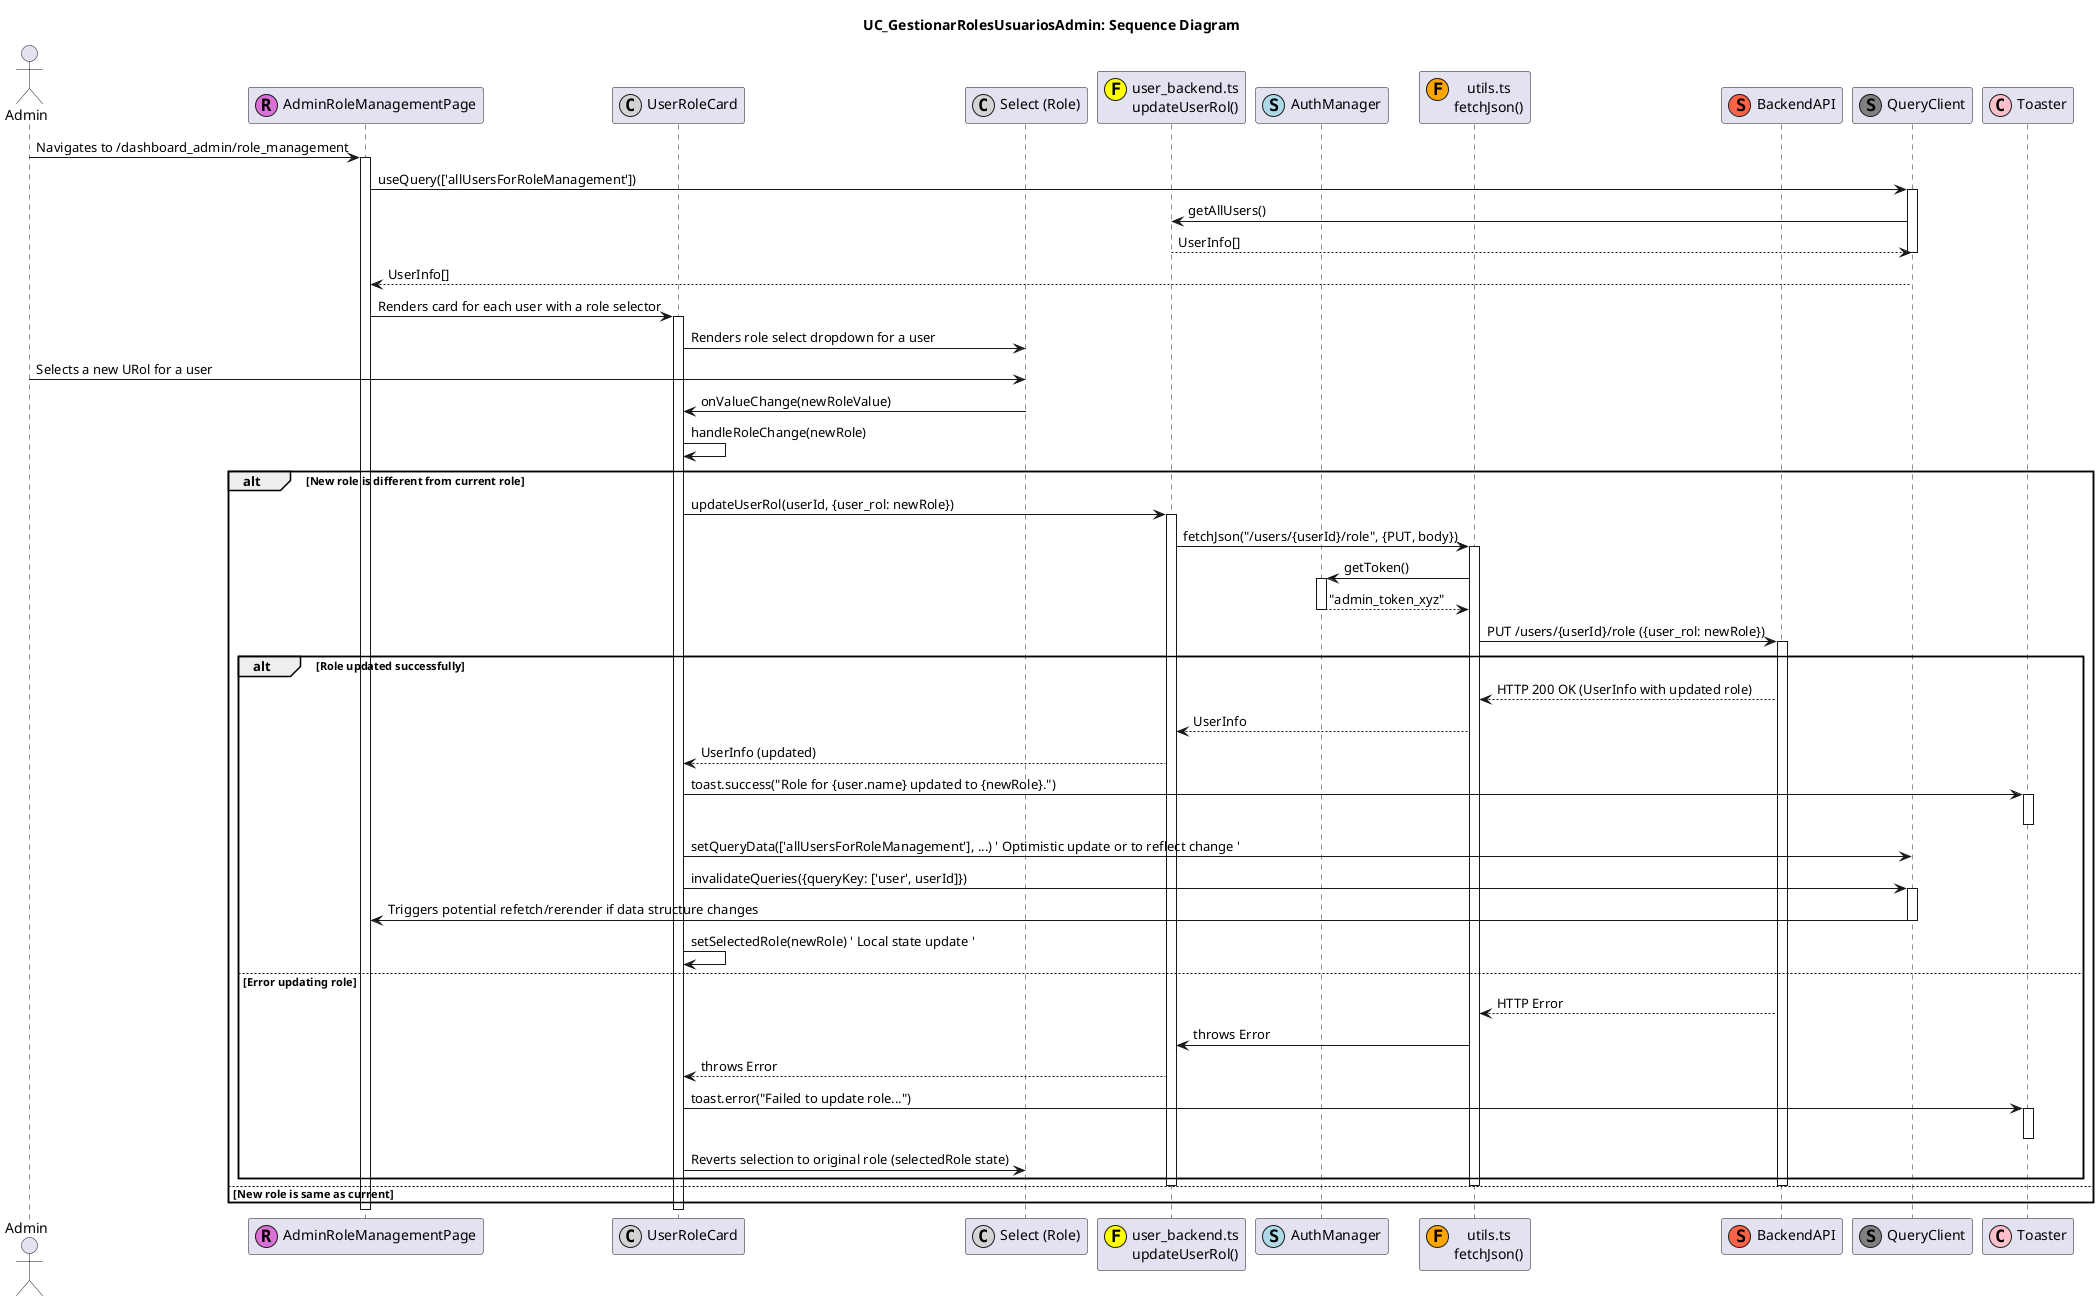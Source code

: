 @startuml
title UC_GestionarRolesUsuariosAdmin: Sequence Diagram

actor "Admin" as AdminUser
participant "AdminRoleManagementPage" as RoleMgmtPage <<(R,orchid)>>
participant "UserRoleCard" as UserCard <<(C,lightgrey)>>
participant "Select (Role)" as RoleSelect <<(C,lightgrey)>>
participant "user_backend.ts\nupdateUserRol()" as UserBackend <<(F,yellow)>>
participant "AuthManager" as AuthMgr <<(S,lightblue)>>
participant "utils.ts\nfetchJson()" as FetchUtil <<(F,orange)>>
participant "BackendAPI" as API <<(S,tomato)>>
participant "QueryClient" as QueryClient <<(S,grey)>>
participant "Toaster" as Toaster <<(C,pink)>>

AdminUser -> RoleMgmtPage : Navigates to /dashboard_admin/role_management
activate RoleMgmtPage
RoleMgmtPage -> QueryClient : useQuery(['allUsersForRoleManagement'])
activate QueryClient
QueryClient -> UserBackend : getAllUsers()
' ... fetchJson -> API to get all users ... '
UserBackend --> QueryClient : UserInfo[]
deactivate QueryClient
QueryClient --> RoleMgmtPage : UserInfo[]

RoleMgmtPage -> UserCard : Renders card for each user with a role selector
activate UserCard
UserCard -> RoleSelect : Renders role select dropdown for a user

AdminUser -> RoleSelect : Selects a new URol for a user
RoleSelect -> UserCard : onValueChange(newRoleValue)
UserCard -> UserCard : handleRoleChange(newRole)

alt New role is different from current role
  UserCard -> UserBackend : updateUserRol(userId, {user_rol: newRole})
  activate UserBackend
  UserBackend -> FetchUtil : fetchJson("/users/{userId}/role", {PUT, body})
  activate FetchUtil
  FetchUtil -> AuthMgr : getToken()
  activate AuthMgr
  AuthMgr --> FetchUtil : "admin_token_xyz"
  deactivate AuthMgr
  FetchUtil -> API : PUT /users/{userId}/role ({user_rol: newRole})
  activate API
  alt Role updated successfully
    API --> FetchUtil : HTTP 200 OK (UserInfo with updated role)
    FetchUtil --> UserBackend : UserInfo
    UserBackend --> UserCard : UserInfo (updated)

    UserCard -> Toaster : toast.success("Role for {user.name} updated to {newRole}.")
    activate Toaster
    deactivate Toaster

    UserCard -> QueryClient : setQueryData(['allUsersForRoleManagement'], ...) ' Optimistic update or to reflect change '
    UserCard -> QueryClient : invalidateQueries({queryKey: ['user', userId]})
    activate QueryClient
    QueryClient -> RoleMgmtPage : Triggers potential refetch/rerender if data structure changes
    deactivate QueryClient
    UserCard -> UserCard : setSelectedRole(newRole) ' Local state update '
  else Error updating role
    API --> FetchUtil : HTTP Error
    FetchUtil -> UserBackend : throws Error
    UserBackend --> UserCard : throws Error
    UserCard -> Toaster : toast.error("Failed to update role...")
    activate Toaster
    deactivate Toaster
    UserCard -> RoleSelect : Reverts selection to original role (selectedRole state)
  end
  deactivate API
  deactivate FetchUtil
  deactivate UserBackend
else New role is same as current
  ' No action taken '
end
deactivate UserCard
deactivate RoleMgmtPage
@enduml